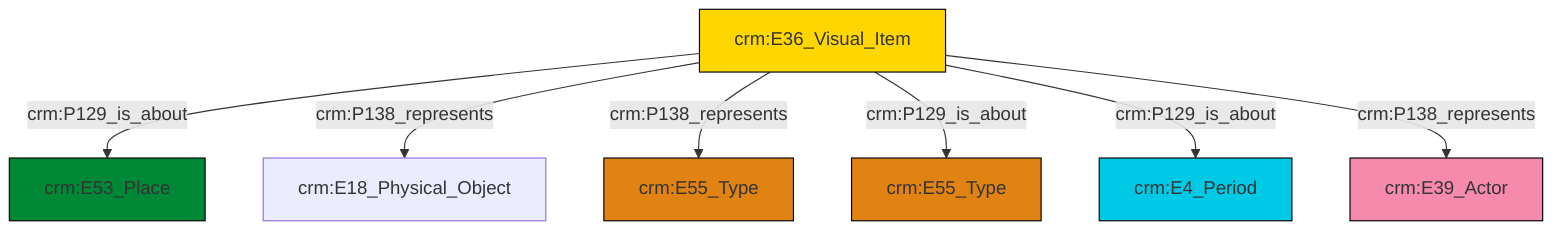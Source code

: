 graph TD
classDef Literal fill:#f2f2f2,stroke:#000000;
classDef CRM_Entity fill:#FFFFFF,stroke:#000000;
classDef Temporal_Entity fill:#00C9E6, stroke:#000000;
classDef Type fill:#E18312, stroke:#000000;
classDef Time-Span fill:#2C9C91, stroke:#000000;
classDef Appellation fill:#FFEB7F, stroke:#000000;
classDef Place fill:#008836, stroke:#000000;
classDef Persistent_Item fill:#B266B2, stroke:#000000;
classDef Conceptual_Object fill:#FFD700, stroke:#000000;
classDef Physical_Thing fill:#D2B48C, stroke:#000000;
classDef Actor fill:#f58aad, stroke:#000000;
classDef PC_Classes fill:#4ce600, stroke:#000000;
classDef Multi fill:#cccccc,stroke:#000000;

2["crm:E36_Visual_Item"]:::Conceptual_Object -->|crm:P129_is_about| 3["crm:E53_Place"]:::Place
2["crm:E36_Visual_Item"]:::Conceptual_Object -->|crm:P138_represents| 4["crm:E18_Physical_Object"]:::Default
2["crm:E36_Visual_Item"]:::Conceptual_Object -->|crm:P138_represents| 0["crm:E55_Type"]:::Type
2["crm:E36_Visual_Item"]:::Conceptual_Object -->|crm:P129_is_about| 10["crm:E55_Type"]:::Type
2["crm:E36_Visual_Item"]:::Conceptual_Object -->|crm:P129_is_about| 6["crm:E4_Period"]:::Temporal_Entity
2["crm:E36_Visual_Item"]:::Conceptual_Object -->|crm:P138_represents| 8["crm:E39_Actor"]:::Actor